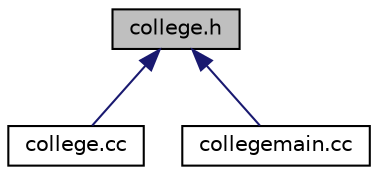 digraph "college.h"
{
  edge [fontname="Helvetica",fontsize="10",labelfontname="Helvetica",labelfontsize="10"];
  node [fontname="Helvetica",fontsize="10",shape=record];
  Node1 [label="college.h",height=0.2,width=0.4,color="black", fillcolor="grey75", style="filled", fontcolor="black"];
  Node1 -> Node2 [dir="back",color="midnightblue",fontsize="10",style="solid",fontname="Helvetica"];
  Node2 [label="college.cc",height=0.2,width=0.4,color="black", fillcolor="white", style="filled",URL="$college_8cc.html",tooltip="implementation file for college class "];
  Node1 -> Node3 [dir="back",color="midnightblue",fontsize="10",style="solid",fontname="Helvetica"];
  Node3 [label="collegemain.cc",height=0.2,width=0.4,color="black", fillcolor="white", style="filled",URL="$collegemain_8cc.html",tooltip="main for college container "];
}
